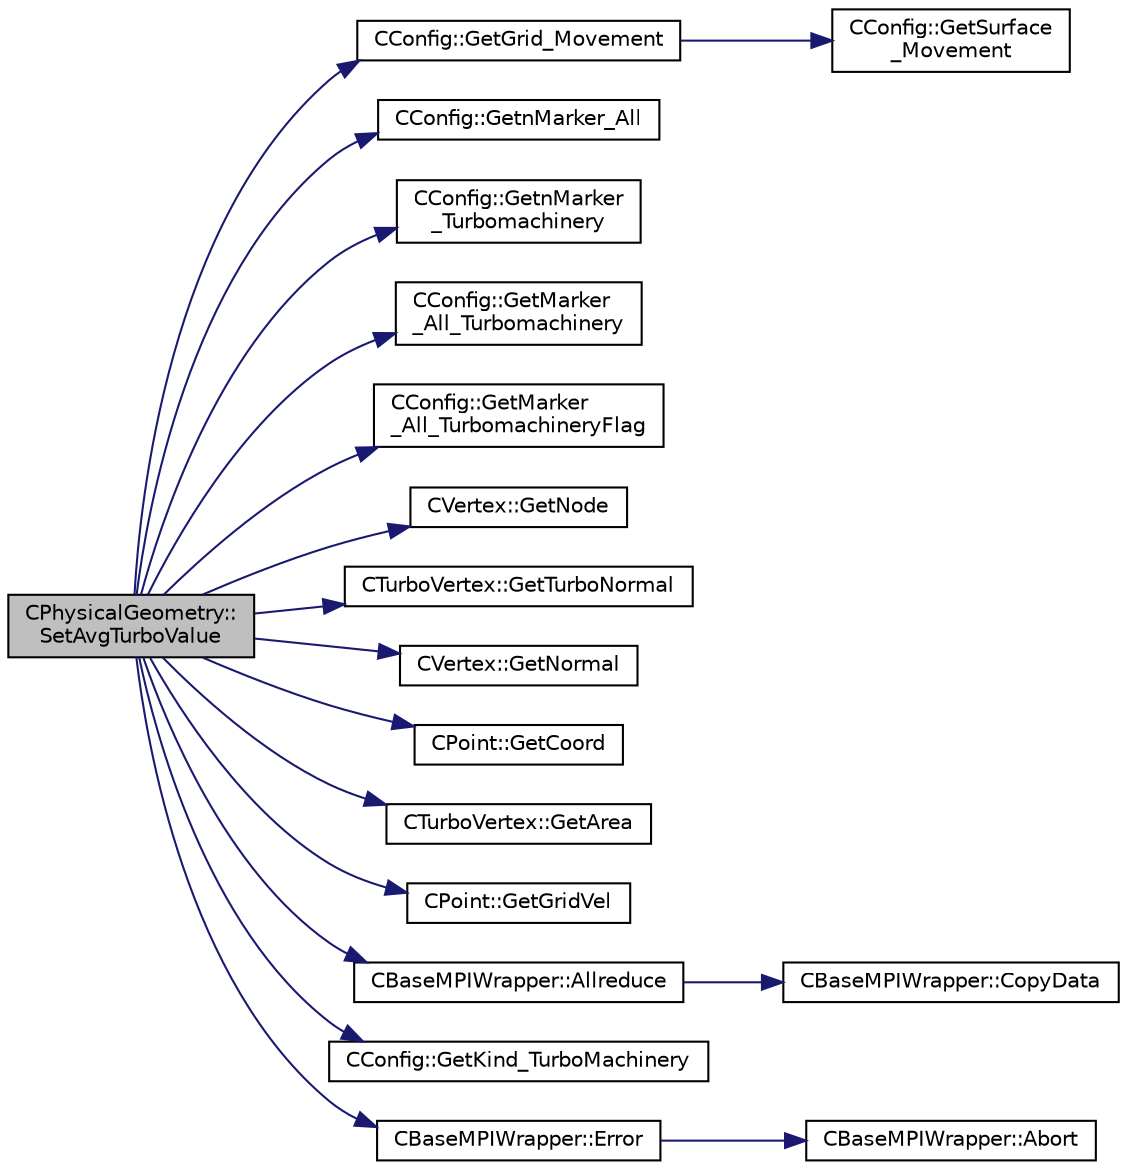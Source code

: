 digraph "CPhysicalGeometry::SetAvgTurboValue"
{
  edge [fontname="Helvetica",fontsize="10",labelfontname="Helvetica",labelfontsize="10"];
  node [fontname="Helvetica",fontsize="10",shape=record];
  rankdir="LR";
  Node984 [label="CPhysicalGeometry::\lSetAvgTurboValue",height=0.2,width=0.4,color="black", fillcolor="grey75", style="filled", fontcolor="black"];
  Node984 -> Node985 [color="midnightblue",fontsize="10",style="solid",fontname="Helvetica"];
  Node985 [label="CConfig::GetGrid_Movement",height=0.2,width=0.4,color="black", fillcolor="white", style="filled",URL="$class_c_config.html#a65f49bf3888539804cc0ceac28a32923",tooltip="Get information about the grid movement. "];
  Node985 -> Node986 [color="midnightblue",fontsize="10",style="solid",fontname="Helvetica"];
  Node986 [label="CConfig::GetSurface\l_Movement",height=0.2,width=0.4,color="black", fillcolor="white", style="filled",URL="$class_c_config.html#a67dbc09d0ad95072023d7f356333d6c8",tooltip="Get information about deforming markers. "];
  Node984 -> Node987 [color="midnightblue",fontsize="10",style="solid",fontname="Helvetica"];
  Node987 [label="CConfig::GetnMarker_All",height=0.2,width=0.4,color="black", fillcolor="white", style="filled",URL="$class_c_config.html#a300c4884edfc0c2acf395036439004f4",tooltip="Get the total number of boundary markers including send/receive domains. "];
  Node984 -> Node988 [color="midnightblue",fontsize="10",style="solid",fontname="Helvetica"];
  Node988 [label="CConfig::GetnMarker\l_Turbomachinery",height=0.2,width=0.4,color="black", fillcolor="white", style="filled",URL="$class_c_config.html#a8f0ce5b4f605f885ae5391f567e3ae20",tooltip="number Turbomachinery performance option specified from config file. "];
  Node984 -> Node989 [color="midnightblue",fontsize="10",style="solid",fontname="Helvetica"];
  Node989 [label="CConfig::GetMarker\l_All_Turbomachinery",height=0.2,width=0.4,color="black", fillcolor="white", style="filled",URL="$class_c_config.html#a2989859c3fb041c6b83c1d3bf64f2f34",tooltip="Get the Turbomachinery information for a marker val_marker. "];
  Node984 -> Node990 [color="midnightblue",fontsize="10",style="solid",fontname="Helvetica"];
  Node990 [label="CConfig::GetMarker\l_All_TurbomachineryFlag",height=0.2,width=0.4,color="black", fillcolor="white", style="filled",URL="$class_c_config.html#ab74c164cca94a37de37dd2322c53f98c",tooltip="Get the Turbomachinery flag information for a marker val_marker. "];
  Node984 -> Node991 [color="midnightblue",fontsize="10",style="solid",fontname="Helvetica"];
  Node991 [label="CVertex::GetNode",height=0.2,width=0.4,color="black", fillcolor="white", style="filled",URL="$class_c_vertex.html#a95c513bf927464157ed96b6c79779a1f",tooltip="Get the node of the vertex. "];
  Node984 -> Node992 [color="midnightblue",fontsize="10",style="solid",fontname="Helvetica"];
  Node992 [label="CTurboVertex::GetTurboNormal",height=0.2,width=0.4,color="black", fillcolor="white", style="filled",URL="$class_c_turbo_vertex.html#a60c1d51f481012d3f5a89626c95ab9e1",tooltip="Copy the the turbo normal vector of a face. "];
  Node984 -> Node993 [color="midnightblue",fontsize="10",style="solid",fontname="Helvetica"];
  Node993 [label="CVertex::GetNormal",height=0.2,width=0.4,color="black", fillcolor="white", style="filled",URL="$class_c_vertex.html#a0d289163c6f3384822fcb9ae86fc1c39",tooltip="Copy the the normal vector of a face. "];
  Node984 -> Node994 [color="midnightblue",fontsize="10",style="solid",fontname="Helvetica"];
  Node994 [label="CPoint::GetCoord",height=0.2,width=0.4,color="black", fillcolor="white", style="filled",URL="$class_c_point.html#a95fe081d22e96e190cb3edcbf0d6525f",tooltip="Get the coordinates dor the control volume. "];
  Node984 -> Node995 [color="midnightblue",fontsize="10",style="solid",fontname="Helvetica"];
  Node995 [label="CTurboVertex::GetArea",height=0.2,width=0.4,color="black", fillcolor="white", style="filled",URL="$class_c_turbo_vertex.html#ab1471b6d76e1c496cdb86c061bac8434",tooltip="get face Area associate to the vertex. "];
  Node984 -> Node996 [color="midnightblue",fontsize="10",style="solid",fontname="Helvetica"];
  Node996 [label="CPoint::GetGridVel",height=0.2,width=0.4,color="black", fillcolor="white", style="filled",URL="$class_c_point.html#a62ec636f4a05ac578b582a053e8553f9",tooltip="Get the value of the grid velocity at the point. "];
  Node984 -> Node997 [color="midnightblue",fontsize="10",style="solid",fontname="Helvetica"];
  Node997 [label="CBaseMPIWrapper::Allreduce",height=0.2,width=0.4,color="black", fillcolor="white", style="filled",URL="$class_c_base_m_p_i_wrapper.html#a637b6fd917a8ca91ce748ba88e0d66b6"];
  Node997 -> Node998 [color="midnightblue",fontsize="10",style="solid",fontname="Helvetica"];
  Node998 [label="CBaseMPIWrapper::CopyData",height=0.2,width=0.4,color="black", fillcolor="white", style="filled",URL="$class_c_base_m_p_i_wrapper.html#a4725cc1dd65b161b483e812a538a5e36"];
  Node984 -> Node999 [color="midnightblue",fontsize="10",style="solid",fontname="Helvetica"];
  Node999 [label="CConfig::GetKind_TurboMachinery",height=0.2,width=0.4,color="black", fillcolor="white", style="filled",URL="$class_c_config.html#afa3df6ff19988c7d4cc7bb350928e12b",tooltip="Get the kind of turbomachinery architecture. "];
  Node984 -> Node1000 [color="midnightblue",fontsize="10",style="solid",fontname="Helvetica"];
  Node1000 [label="CBaseMPIWrapper::Error",height=0.2,width=0.4,color="black", fillcolor="white", style="filled",URL="$class_c_base_m_p_i_wrapper.html#a04457c47629bda56704e6a8804833eeb"];
  Node1000 -> Node1001 [color="midnightblue",fontsize="10",style="solid",fontname="Helvetica"];
  Node1001 [label="CBaseMPIWrapper::Abort",height=0.2,width=0.4,color="black", fillcolor="white", style="filled",URL="$class_c_base_m_p_i_wrapper.html#a21ef5681e2acb532d345e9bab173ef07"];
}
